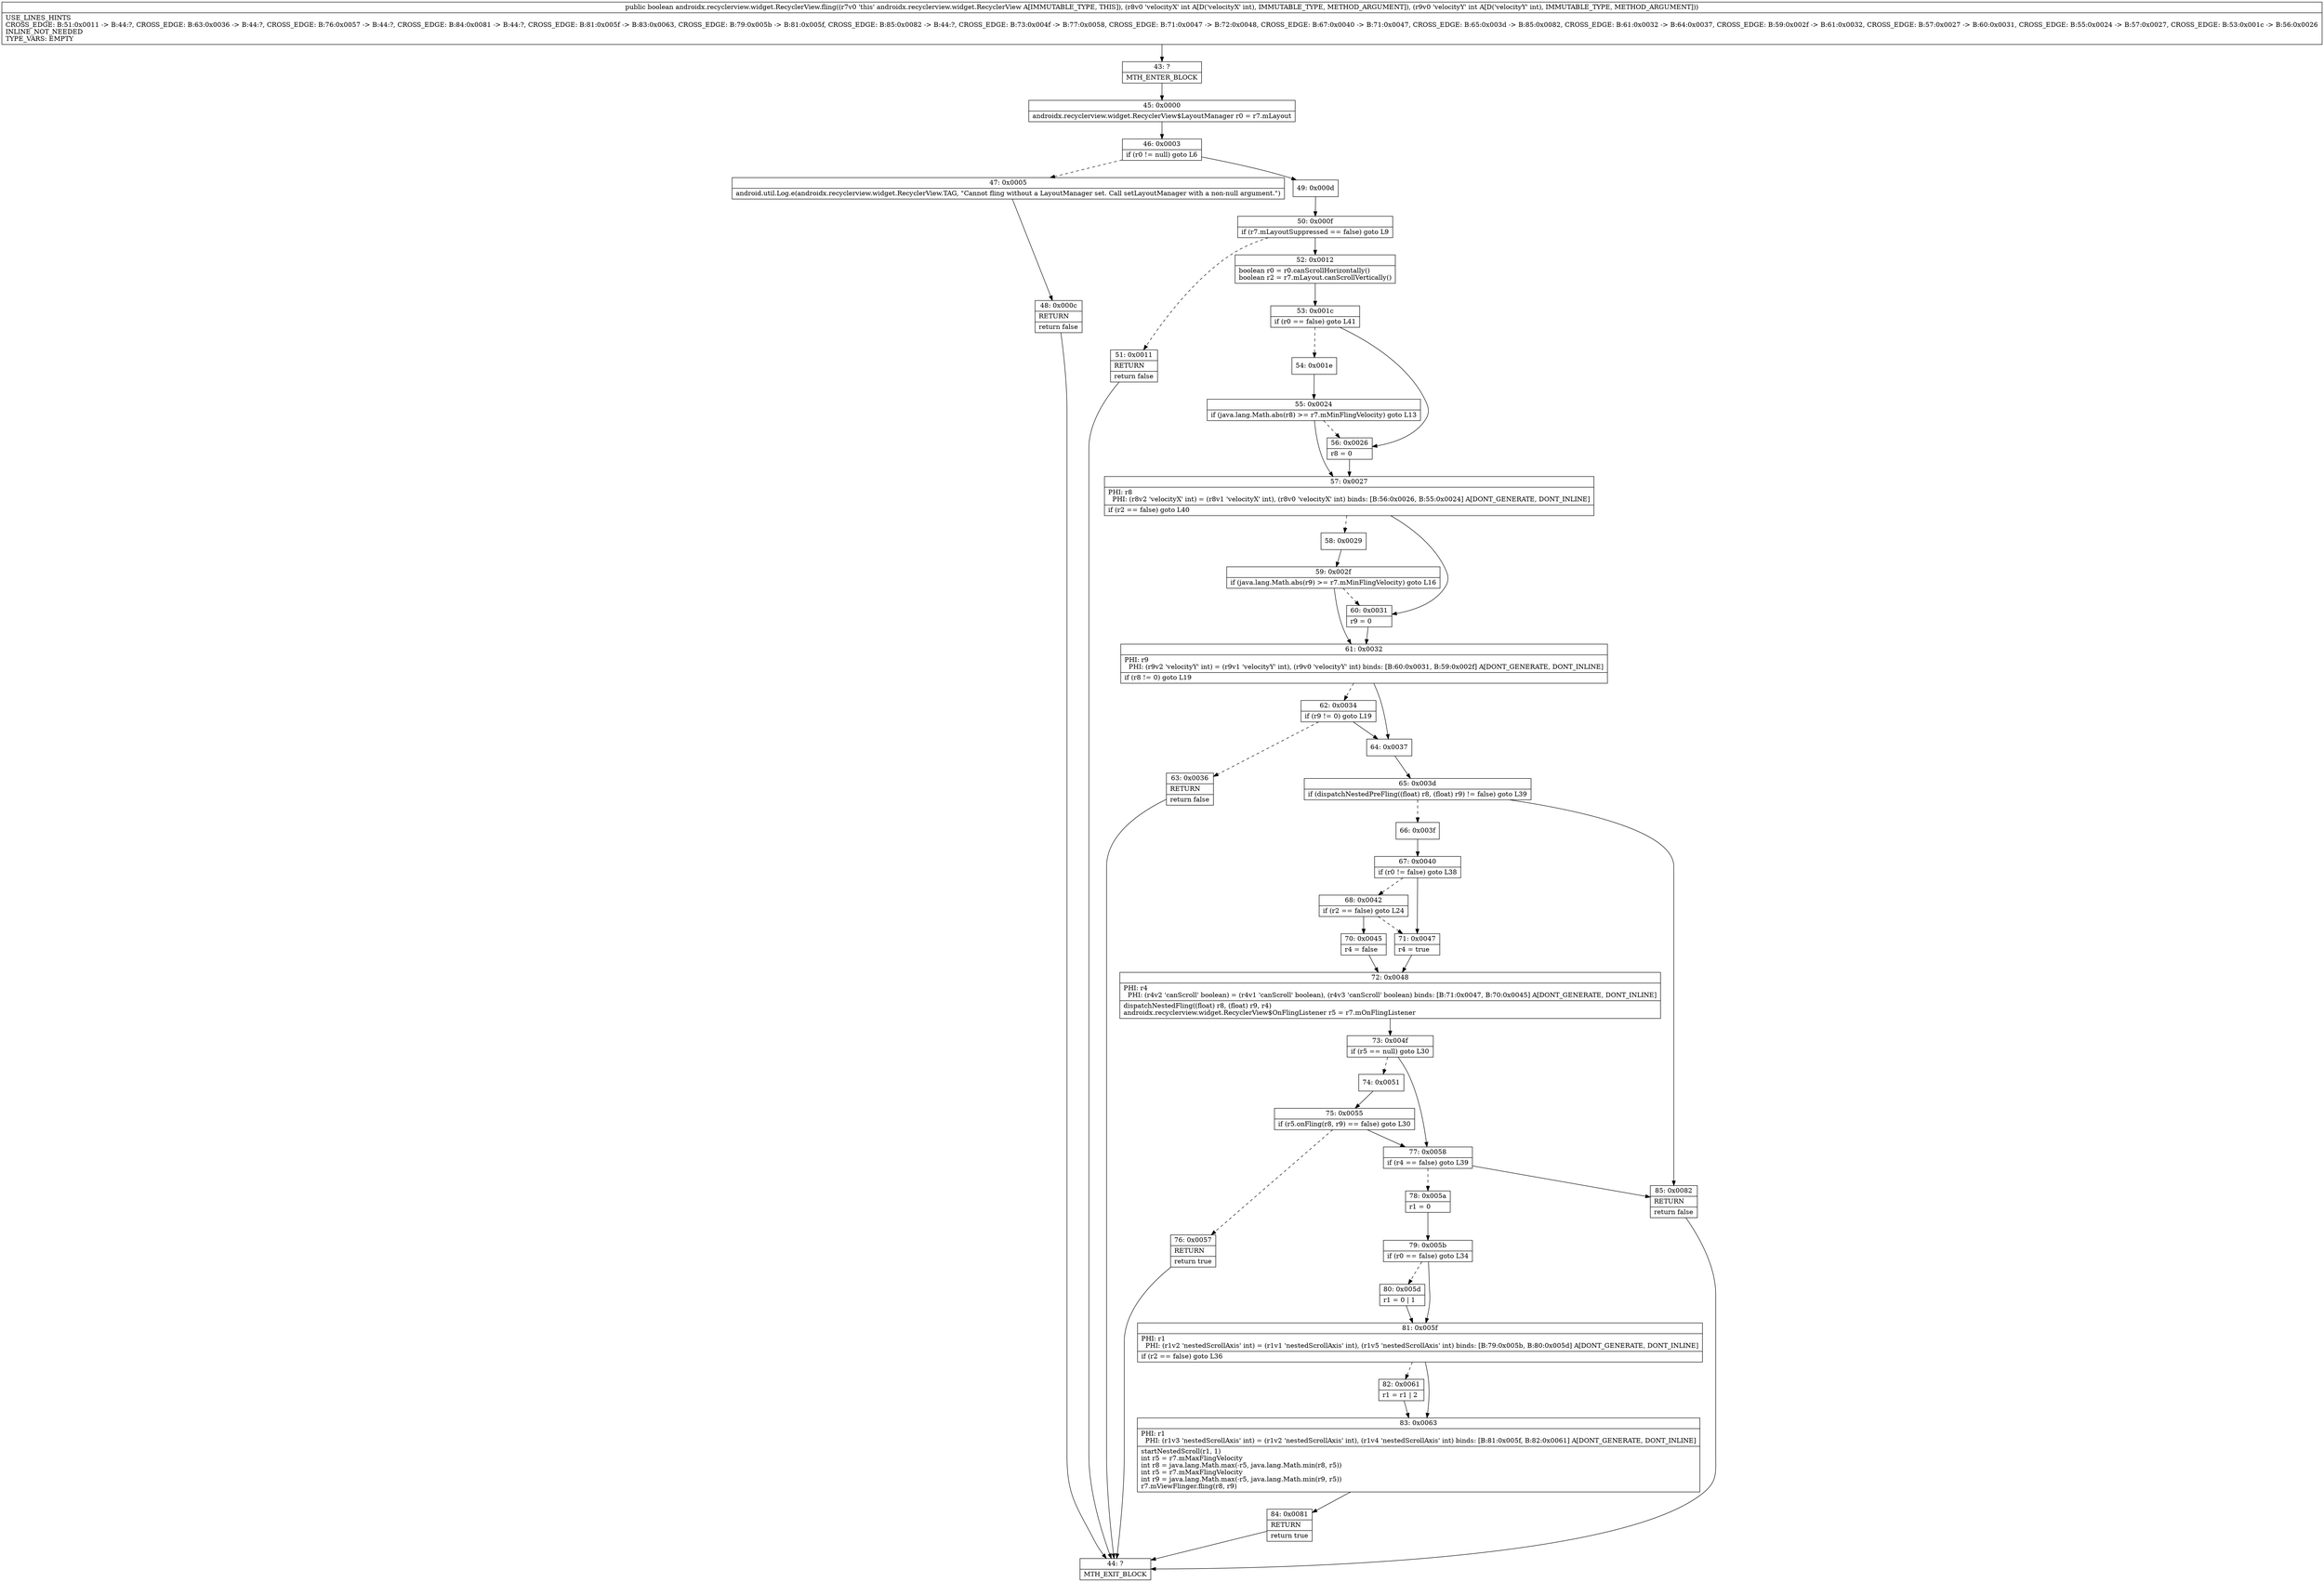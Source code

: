 digraph "CFG forandroidx.recyclerview.widget.RecyclerView.fling(II)Z" {
Node_43 [shape=record,label="{43\:\ ?|MTH_ENTER_BLOCK\l}"];
Node_45 [shape=record,label="{45\:\ 0x0000|androidx.recyclerview.widget.RecyclerView$LayoutManager r0 = r7.mLayout\l}"];
Node_46 [shape=record,label="{46\:\ 0x0003|if (r0 != null) goto L6\l}"];
Node_47 [shape=record,label="{47\:\ 0x0005|android.util.Log.e(androidx.recyclerview.widget.RecyclerView.TAG, \"Cannot fling without a LayoutManager set. Call setLayoutManager with a non\-null argument.\")\l}"];
Node_48 [shape=record,label="{48\:\ 0x000c|RETURN\l|return false\l}"];
Node_44 [shape=record,label="{44\:\ ?|MTH_EXIT_BLOCK\l}"];
Node_49 [shape=record,label="{49\:\ 0x000d}"];
Node_50 [shape=record,label="{50\:\ 0x000f|if (r7.mLayoutSuppressed == false) goto L9\l}"];
Node_51 [shape=record,label="{51\:\ 0x0011|RETURN\l|return false\l}"];
Node_52 [shape=record,label="{52\:\ 0x0012|boolean r0 = r0.canScrollHorizontally()\lboolean r2 = r7.mLayout.canScrollVertically()\l}"];
Node_53 [shape=record,label="{53\:\ 0x001c|if (r0 == false) goto L41\l}"];
Node_54 [shape=record,label="{54\:\ 0x001e}"];
Node_55 [shape=record,label="{55\:\ 0x0024|if (java.lang.Math.abs(r8) \>= r7.mMinFlingVelocity) goto L13\l}"];
Node_57 [shape=record,label="{57\:\ 0x0027|PHI: r8 \l  PHI: (r8v2 'velocityX' int) = (r8v1 'velocityX' int), (r8v0 'velocityX' int) binds: [B:56:0x0026, B:55:0x0024] A[DONT_GENERATE, DONT_INLINE]\l|if (r2 == false) goto L40\l}"];
Node_58 [shape=record,label="{58\:\ 0x0029}"];
Node_59 [shape=record,label="{59\:\ 0x002f|if (java.lang.Math.abs(r9) \>= r7.mMinFlingVelocity) goto L16\l}"];
Node_61 [shape=record,label="{61\:\ 0x0032|PHI: r9 \l  PHI: (r9v2 'velocityY' int) = (r9v1 'velocityY' int), (r9v0 'velocityY' int) binds: [B:60:0x0031, B:59:0x002f] A[DONT_GENERATE, DONT_INLINE]\l|if (r8 != 0) goto L19\l}"];
Node_62 [shape=record,label="{62\:\ 0x0034|if (r9 != 0) goto L19\l}"];
Node_63 [shape=record,label="{63\:\ 0x0036|RETURN\l|return false\l}"];
Node_64 [shape=record,label="{64\:\ 0x0037}"];
Node_65 [shape=record,label="{65\:\ 0x003d|if (dispatchNestedPreFling((float) r8, (float) r9) != false) goto L39\l}"];
Node_66 [shape=record,label="{66\:\ 0x003f}"];
Node_67 [shape=record,label="{67\:\ 0x0040|if (r0 != false) goto L38\l}"];
Node_68 [shape=record,label="{68\:\ 0x0042|if (r2 == false) goto L24\l}"];
Node_70 [shape=record,label="{70\:\ 0x0045|r4 = false\l}"];
Node_72 [shape=record,label="{72\:\ 0x0048|PHI: r4 \l  PHI: (r4v2 'canScroll' boolean) = (r4v1 'canScroll' boolean), (r4v3 'canScroll' boolean) binds: [B:71:0x0047, B:70:0x0045] A[DONT_GENERATE, DONT_INLINE]\l|dispatchNestedFling((float) r8, (float) r9, r4)\landroidx.recyclerview.widget.RecyclerView$OnFlingListener r5 = r7.mOnFlingListener\l}"];
Node_73 [shape=record,label="{73\:\ 0x004f|if (r5 == null) goto L30\l}"];
Node_74 [shape=record,label="{74\:\ 0x0051}"];
Node_75 [shape=record,label="{75\:\ 0x0055|if (r5.onFling(r8, r9) == false) goto L30\l}"];
Node_76 [shape=record,label="{76\:\ 0x0057|RETURN\l|return true\l}"];
Node_77 [shape=record,label="{77\:\ 0x0058|if (r4 == false) goto L39\l}"];
Node_78 [shape=record,label="{78\:\ 0x005a|r1 = 0\l}"];
Node_79 [shape=record,label="{79\:\ 0x005b|if (r0 == false) goto L34\l}"];
Node_80 [shape=record,label="{80\:\ 0x005d|r1 = 0 \| 1\l}"];
Node_81 [shape=record,label="{81\:\ 0x005f|PHI: r1 \l  PHI: (r1v2 'nestedScrollAxis' int) = (r1v1 'nestedScrollAxis' int), (r1v5 'nestedScrollAxis' int) binds: [B:79:0x005b, B:80:0x005d] A[DONT_GENERATE, DONT_INLINE]\l|if (r2 == false) goto L36\l}"];
Node_82 [shape=record,label="{82\:\ 0x0061|r1 = r1 \| 2\l}"];
Node_83 [shape=record,label="{83\:\ 0x0063|PHI: r1 \l  PHI: (r1v3 'nestedScrollAxis' int) = (r1v2 'nestedScrollAxis' int), (r1v4 'nestedScrollAxis' int) binds: [B:81:0x005f, B:82:0x0061] A[DONT_GENERATE, DONT_INLINE]\l|startNestedScroll(r1, 1)\lint r5 = r7.mMaxFlingVelocity\lint r8 = java.lang.Math.max(\-r5, java.lang.Math.min(r8, r5))\lint r5 = r7.mMaxFlingVelocity\lint r9 = java.lang.Math.max(\-r5, java.lang.Math.min(r9, r5))\lr7.mViewFlinger.fling(r8, r9)\l}"];
Node_84 [shape=record,label="{84\:\ 0x0081|RETURN\l|return true\l}"];
Node_71 [shape=record,label="{71\:\ 0x0047|r4 = true\l}"];
Node_85 [shape=record,label="{85\:\ 0x0082|RETURN\l|return false\l}"];
Node_60 [shape=record,label="{60\:\ 0x0031|r9 = 0\l}"];
Node_56 [shape=record,label="{56\:\ 0x0026|r8 = 0\l}"];
MethodNode[shape=record,label="{public boolean androidx.recyclerview.widget.RecyclerView.fling((r7v0 'this' androidx.recyclerview.widget.RecyclerView A[IMMUTABLE_TYPE, THIS]), (r8v0 'velocityX' int A[D('velocityX' int), IMMUTABLE_TYPE, METHOD_ARGUMENT]), (r9v0 'velocityY' int A[D('velocityY' int), IMMUTABLE_TYPE, METHOD_ARGUMENT]))  | USE_LINES_HINTS\lCROSS_EDGE: B:51:0x0011 \-\> B:44:?, CROSS_EDGE: B:63:0x0036 \-\> B:44:?, CROSS_EDGE: B:76:0x0057 \-\> B:44:?, CROSS_EDGE: B:84:0x0081 \-\> B:44:?, CROSS_EDGE: B:81:0x005f \-\> B:83:0x0063, CROSS_EDGE: B:79:0x005b \-\> B:81:0x005f, CROSS_EDGE: B:85:0x0082 \-\> B:44:?, CROSS_EDGE: B:73:0x004f \-\> B:77:0x0058, CROSS_EDGE: B:71:0x0047 \-\> B:72:0x0048, CROSS_EDGE: B:67:0x0040 \-\> B:71:0x0047, CROSS_EDGE: B:65:0x003d \-\> B:85:0x0082, CROSS_EDGE: B:61:0x0032 \-\> B:64:0x0037, CROSS_EDGE: B:59:0x002f \-\> B:61:0x0032, CROSS_EDGE: B:57:0x0027 \-\> B:60:0x0031, CROSS_EDGE: B:55:0x0024 \-\> B:57:0x0027, CROSS_EDGE: B:53:0x001c \-\> B:56:0x0026\lINLINE_NOT_NEEDED\lTYPE_VARS: EMPTY\l}"];
MethodNode -> Node_43;Node_43 -> Node_45;
Node_45 -> Node_46;
Node_46 -> Node_47[style=dashed];
Node_46 -> Node_49;
Node_47 -> Node_48;
Node_48 -> Node_44;
Node_49 -> Node_50;
Node_50 -> Node_51[style=dashed];
Node_50 -> Node_52;
Node_51 -> Node_44;
Node_52 -> Node_53;
Node_53 -> Node_54[style=dashed];
Node_53 -> Node_56;
Node_54 -> Node_55;
Node_55 -> Node_56[style=dashed];
Node_55 -> Node_57;
Node_57 -> Node_58[style=dashed];
Node_57 -> Node_60;
Node_58 -> Node_59;
Node_59 -> Node_60[style=dashed];
Node_59 -> Node_61;
Node_61 -> Node_62[style=dashed];
Node_61 -> Node_64;
Node_62 -> Node_63[style=dashed];
Node_62 -> Node_64;
Node_63 -> Node_44;
Node_64 -> Node_65;
Node_65 -> Node_66[style=dashed];
Node_65 -> Node_85;
Node_66 -> Node_67;
Node_67 -> Node_68[style=dashed];
Node_67 -> Node_71;
Node_68 -> Node_70;
Node_68 -> Node_71[style=dashed];
Node_70 -> Node_72;
Node_72 -> Node_73;
Node_73 -> Node_74[style=dashed];
Node_73 -> Node_77;
Node_74 -> Node_75;
Node_75 -> Node_76[style=dashed];
Node_75 -> Node_77;
Node_76 -> Node_44;
Node_77 -> Node_78[style=dashed];
Node_77 -> Node_85;
Node_78 -> Node_79;
Node_79 -> Node_80[style=dashed];
Node_79 -> Node_81;
Node_80 -> Node_81;
Node_81 -> Node_82[style=dashed];
Node_81 -> Node_83;
Node_82 -> Node_83;
Node_83 -> Node_84;
Node_84 -> Node_44;
Node_71 -> Node_72;
Node_85 -> Node_44;
Node_60 -> Node_61;
Node_56 -> Node_57;
}

